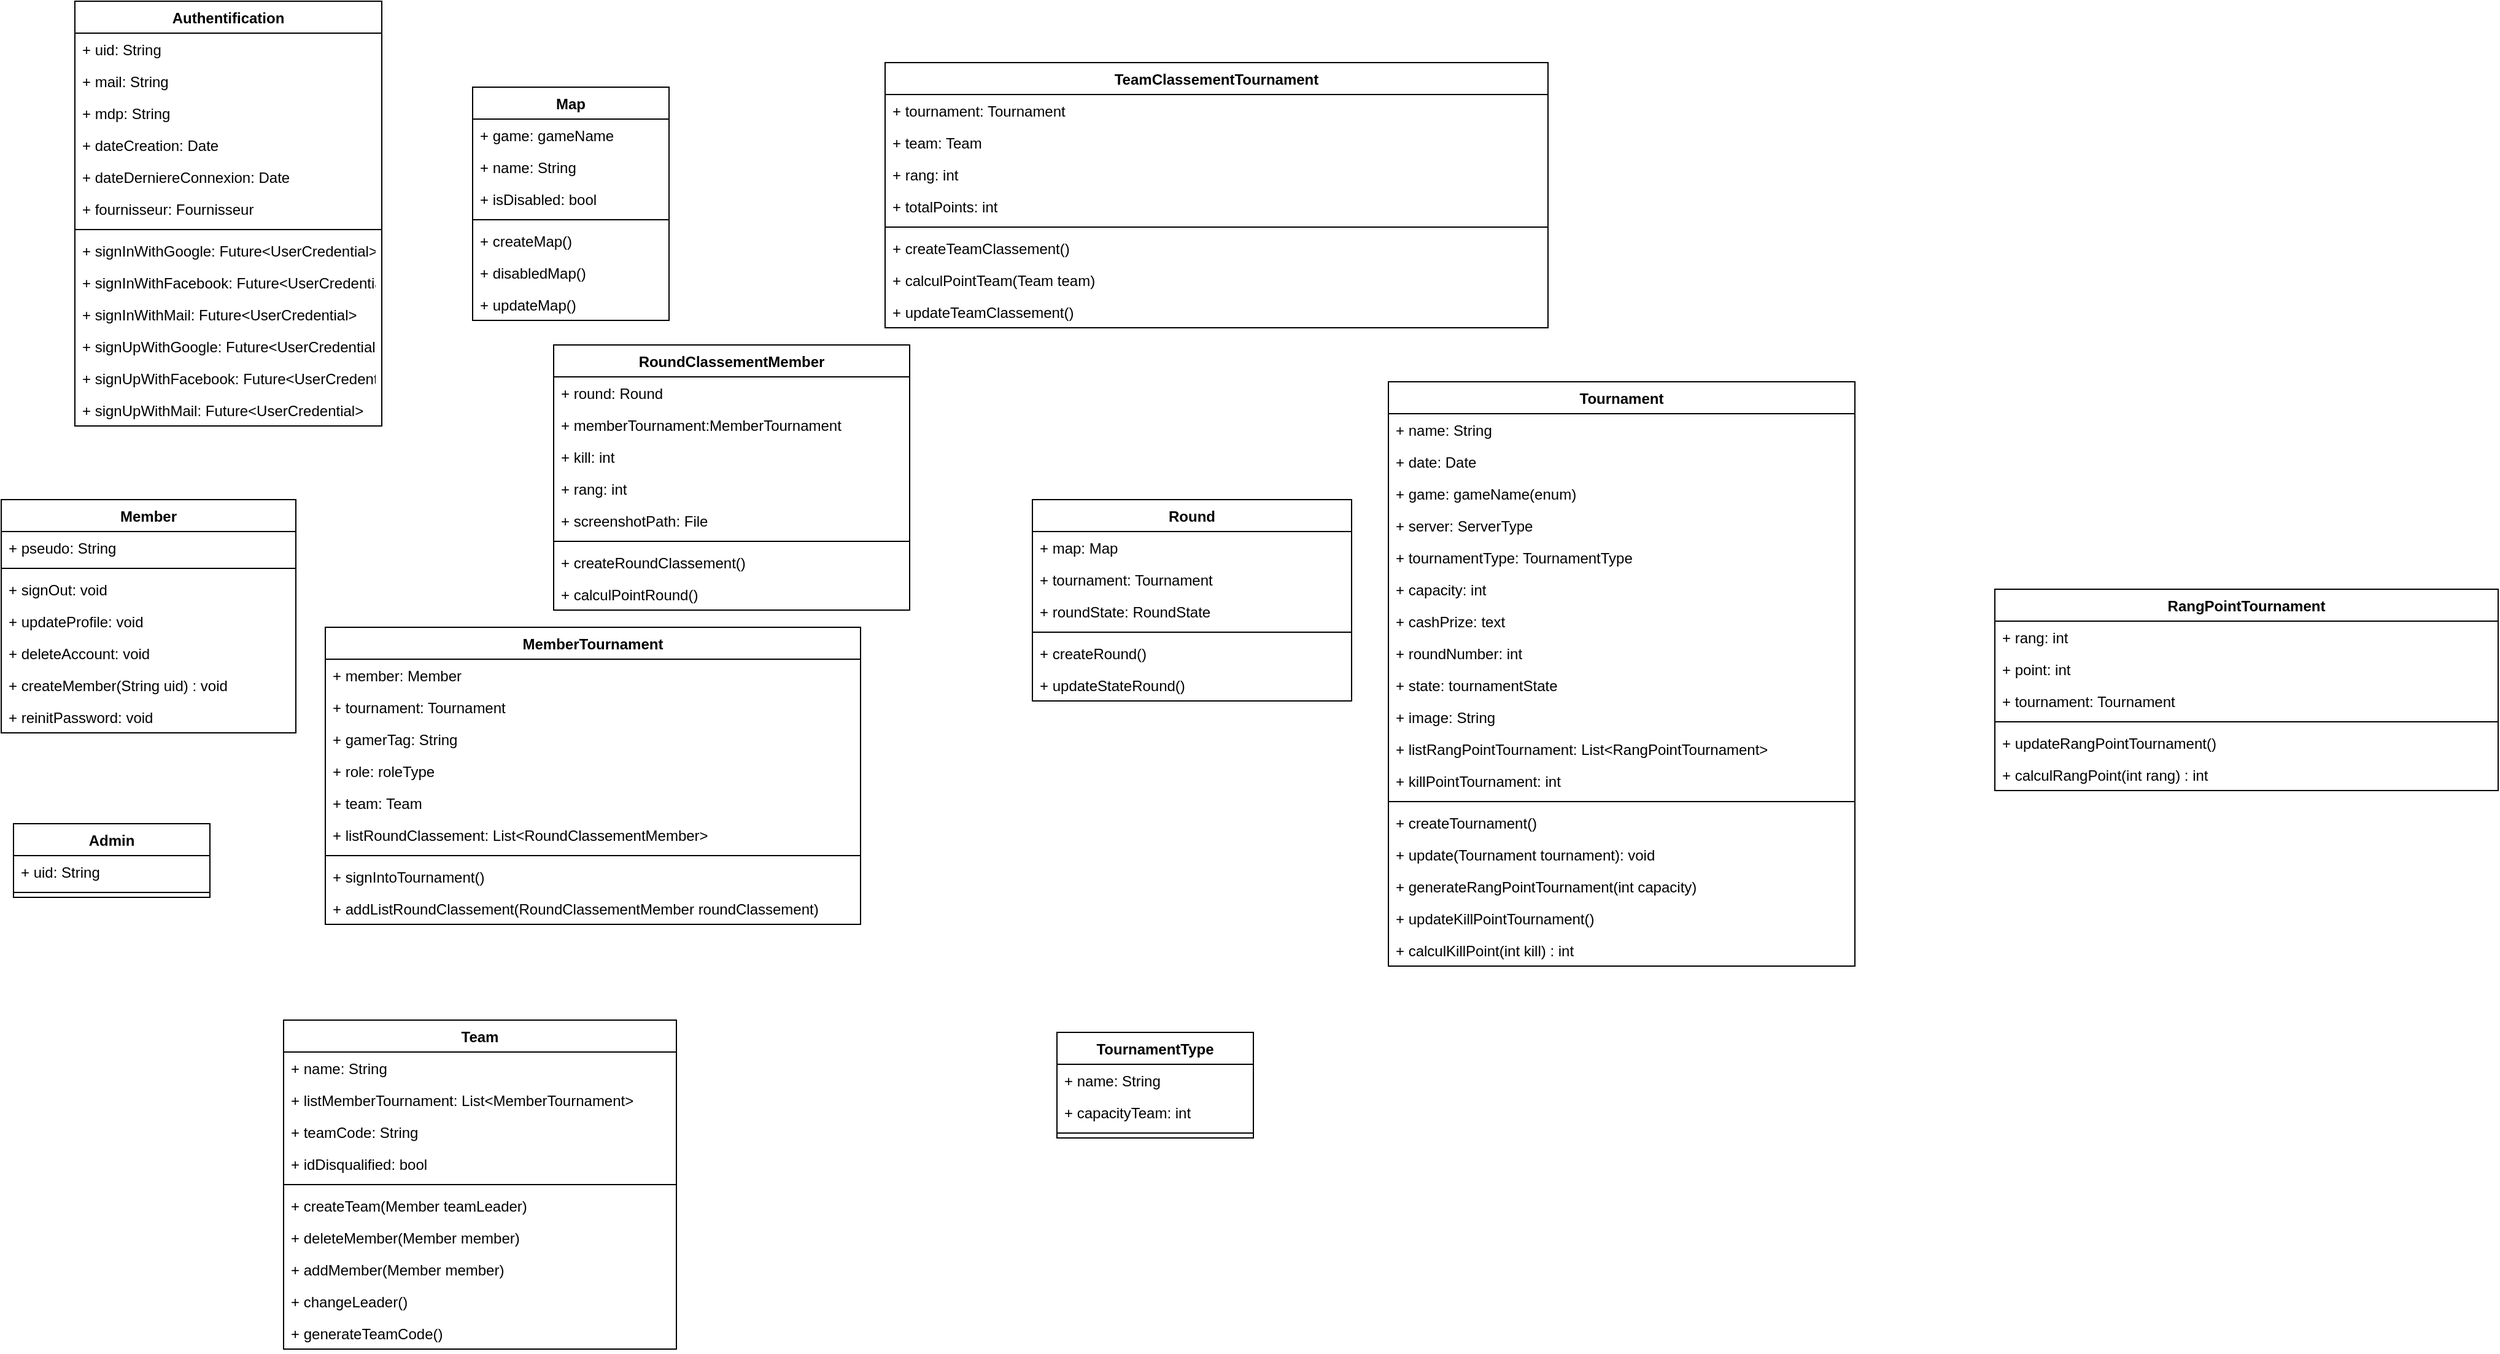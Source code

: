 <mxfile version="15.9.4" type="github">
  <diagram id="1tWPF88Opn-fbcpIkvMR" name="Page-1">
    <mxGraphModel dx="1381" dy="1933" grid="1" gridSize="10" guides="1" tooltips="1" connect="1" arrows="1" fold="1" page="1" pageScale="1" pageWidth="827" pageHeight="1169" math="0" shadow="0">
      <root>
        <mxCell id="0" />
        <mxCell id="1" parent="0" />
        <mxCell id="F7KjwhcBr52z3wiSlFCa-5" value="Member" style="swimlane;fontStyle=1;align=center;verticalAlign=top;childLayout=stackLayout;horizontal=1;startSize=26;horizontalStack=0;resizeParent=1;resizeParentMax=0;resizeLast=0;collapsible=1;marginBottom=0;" parent="1" vertex="1">
          <mxGeometry x="30" y="396" width="240" height="190" as="geometry" />
        </mxCell>
        <mxCell id="F7KjwhcBr52z3wiSlFCa-10" value="+ pseudo: String&#xa;" style="text;strokeColor=none;fillColor=none;align=left;verticalAlign=top;spacingLeft=4;spacingRight=4;overflow=hidden;rotatable=0;points=[[0,0.5],[1,0.5]];portConstraint=eastwest;" parent="F7KjwhcBr52z3wiSlFCa-5" vertex="1">
          <mxGeometry y="26" width="240" height="26" as="geometry" />
        </mxCell>
        <mxCell id="F7KjwhcBr52z3wiSlFCa-7" value="" style="line;strokeWidth=1;fillColor=none;align=left;verticalAlign=middle;spacingTop=-1;spacingLeft=3;spacingRight=3;rotatable=0;labelPosition=right;points=[];portConstraint=eastwest;" parent="F7KjwhcBr52z3wiSlFCa-5" vertex="1">
          <mxGeometry y="52" width="240" height="8" as="geometry" />
        </mxCell>
        <mxCell id="F7KjwhcBr52z3wiSlFCa-8" value="+ signOut: void" style="text;strokeColor=none;fillColor=none;align=left;verticalAlign=top;spacingLeft=4;spacingRight=4;overflow=hidden;rotatable=0;points=[[0,0.5],[1,0.5]];portConstraint=eastwest;" parent="F7KjwhcBr52z3wiSlFCa-5" vertex="1">
          <mxGeometry y="60" width="240" height="26" as="geometry" />
        </mxCell>
        <mxCell id="F7KjwhcBr52z3wiSlFCa-114" value="+ updateProfile: void" style="text;strokeColor=none;fillColor=none;align=left;verticalAlign=top;spacingLeft=4;spacingRight=4;overflow=hidden;rotatable=0;points=[[0,0.5],[1,0.5]];portConstraint=eastwest;" parent="F7KjwhcBr52z3wiSlFCa-5" vertex="1">
          <mxGeometry y="86" width="240" height="26" as="geometry" />
        </mxCell>
        <mxCell id="F7KjwhcBr52z3wiSlFCa-115" value="+ deleteAccount: void" style="text;strokeColor=none;fillColor=none;align=left;verticalAlign=top;spacingLeft=4;spacingRight=4;overflow=hidden;rotatable=0;points=[[0,0.5],[1,0.5]];portConstraint=eastwest;" parent="F7KjwhcBr52z3wiSlFCa-5" vertex="1">
          <mxGeometry y="112" width="240" height="26" as="geometry" />
        </mxCell>
        <mxCell id="F7KjwhcBr52z3wiSlFCa-120" value="+ createMember(String uid) : void" style="text;strokeColor=none;fillColor=none;align=left;verticalAlign=top;spacingLeft=4;spacingRight=4;overflow=hidden;rotatable=0;points=[[0,0.5],[1,0.5]];portConstraint=eastwest;" parent="F7KjwhcBr52z3wiSlFCa-5" vertex="1">
          <mxGeometry y="138" width="240" height="26" as="geometry" />
        </mxCell>
        <mxCell id="F7KjwhcBr52z3wiSlFCa-122" value="+ reinitPassword: void" style="text;strokeColor=none;fillColor=none;align=left;verticalAlign=top;spacingLeft=4;spacingRight=4;overflow=hidden;rotatable=0;points=[[0,0.5],[1,0.5]];portConstraint=eastwest;" parent="F7KjwhcBr52z3wiSlFCa-5" vertex="1">
          <mxGeometry y="164" width="240" height="26" as="geometry" />
        </mxCell>
        <mxCell id="F7KjwhcBr52z3wiSlFCa-12" value="Authentification" style="swimlane;fontStyle=1;align=center;verticalAlign=top;childLayout=stackLayout;horizontal=1;startSize=26;horizontalStack=0;resizeParent=1;resizeParentMax=0;resizeLast=0;collapsible=1;marginBottom=0;" parent="1" vertex="1">
          <mxGeometry x="90" y="-10" width="250" height="346" as="geometry" />
        </mxCell>
        <mxCell id="F7KjwhcBr52z3wiSlFCa-13" value="+ uid: String" style="text;strokeColor=none;fillColor=none;align=left;verticalAlign=top;spacingLeft=4;spacingRight=4;overflow=hidden;rotatable=0;points=[[0,0.5],[1,0.5]];portConstraint=eastwest;" parent="F7KjwhcBr52z3wiSlFCa-12" vertex="1">
          <mxGeometry y="26" width="250" height="26" as="geometry" />
        </mxCell>
        <mxCell id="F7KjwhcBr52z3wiSlFCa-16" value="+ mail: String" style="text;strokeColor=none;fillColor=none;align=left;verticalAlign=top;spacingLeft=4;spacingRight=4;overflow=hidden;rotatable=0;points=[[0,0.5],[1,0.5]];portConstraint=eastwest;" parent="F7KjwhcBr52z3wiSlFCa-12" vertex="1">
          <mxGeometry y="52" width="250" height="26" as="geometry" />
        </mxCell>
        <mxCell id="F7KjwhcBr52z3wiSlFCa-17" value="+ mdp: String" style="text;strokeColor=none;fillColor=none;align=left;verticalAlign=top;spacingLeft=4;spacingRight=4;overflow=hidden;rotatable=0;points=[[0,0.5],[1,0.5]];portConstraint=eastwest;" parent="F7KjwhcBr52z3wiSlFCa-12" vertex="1">
          <mxGeometry y="78" width="250" height="26" as="geometry" />
        </mxCell>
        <mxCell id="F7KjwhcBr52z3wiSlFCa-18" value="+ dateCreation: Date" style="text;strokeColor=none;fillColor=none;align=left;verticalAlign=top;spacingLeft=4;spacingRight=4;overflow=hidden;rotatable=0;points=[[0,0.5],[1,0.5]];portConstraint=eastwest;" parent="F7KjwhcBr52z3wiSlFCa-12" vertex="1">
          <mxGeometry y="104" width="250" height="26" as="geometry" />
        </mxCell>
        <mxCell id="F7KjwhcBr52z3wiSlFCa-19" value="+ dateDerniereConnexion: Date" style="text;strokeColor=none;fillColor=none;align=left;verticalAlign=top;spacingLeft=4;spacingRight=4;overflow=hidden;rotatable=0;points=[[0,0.5],[1,0.5]];portConstraint=eastwest;" parent="F7KjwhcBr52z3wiSlFCa-12" vertex="1">
          <mxGeometry y="130" width="250" height="26" as="geometry" />
        </mxCell>
        <mxCell id="F7KjwhcBr52z3wiSlFCa-20" value="+ fournisseur: Fournisseur" style="text;strokeColor=none;fillColor=none;align=left;verticalAlign=top;spacingLeft=4;spacingRight=4;overflow=hidden;rotatable=0;points=[[0,0.5],[1,0.5]];portConstraint=eastwest;" parent="F7KjwhcBr52z3wiSlFCa-12" vertex="1">
          <mxGeometry y="156" width="250" height="26" as="geometry" />
        </mxCell>
        <mxCell id="F7KjwhcBr52z3wiSlFCa-14" value="" style="line;strokeWidth=1;fillColor=none;align=left;verticalAlign=middle;spacingTop=-1;spacingLeft=3;spacingRight=3;rotatable=0;labelPosition=right;points=[];portConstraint=eastwest;" parent="F7KjwhcBr52z3wiSlFCa-12" vertex="1">
          <mxGeometry y="182" width="250" height="8" as="geometry" />
        </mxCell>
        <mxCell id="F7KjwhcBr52z3wiSlFCa-15" value="+ signInWithGoogle: Future&lt;UserCredential&gt;" style="text;strokeColor=none;fillColor=none;align=left;verticalAlign=top;spacingLeft=4;spacingRight=4;overflow=hidden;rotatable=0;points=[[0,0.5],[1,0.5]];portConstraint=eastwest;" parent="F7KjwhcBr52z3wiSlFCa-12" vertex="1">
          <mxGeometry y="190" width="250" height="26" as="geometry" />
        </mxCell>
        <mxCell id="F7KjwhcBr52z3wiSlFCa-21" value="+ signInWithFacebook: Future&lt;UserCredential&gt;" style="text;strokeColor=none;fillColor=none;align=left;verticalAlign=top;spacingLeft=4;spacingRight=4;overflow=hidden;rotatable=0;points=[[0,0.5],[1,0.5]];portConstraint=eastwest;" parent="F7KjwhcBr52z3wiSlFCa-12" vertex="1">
          <mxGeometry y="216" width="250" height="26" as="geometry" />
        </mxCell>
        <mxCell id="F7KjwhcBr52z3wiSlFCa-22" value="+ signInWithMail: Future&lt;UserCredential&gt;" style="text;strokeColor=none;fillColor=none;align=left;verticalAlign=top;spacingLeft=4;spacingRight=4;overflow=hidden;rotatable=0;points=[[0,0.5],[1,0.5]];portConstraint=eastwest;" parent="F7KjwhcBr52z3wiSlFCa-12" vertex="1">
          <mxGeometry y="242" width="250" height="26" as="geometry" />
        </mxCell>
        <mxCell id="F7KjwhcBr52z3wiSlFCa-116" value="+ signUpWithGoogle: Future&lt;UserCredential&gt;" style="text;strokeColor=none;fillColor=none;align=left;verticalAlign=top;spacingLeft=4;spacingRight=4;overflow=hidden;rotatable=0;points=[[0,0.5],[1,0.5]];portConstraint=eastwest;" parent="F7KjwhcBr52z3wiSlFCa-12" vertex="1">
          <mxGeometry y="268" width="250" height="26" as="geometry" />
        </mxCell>
        <mxCell id="F7KjwhcBr52z3wiSlFCa-117" value="+ signUpWithFacebook: Future&lt;UserCredential&gt;" style="text;strokeColor=none;fillColor=none;align=left;verticalAlign=top;spacingLeft=4;spacingRight=4;overflow=hidden;rotatable=0;points=[[0,0.5],[1,0.5]];portConstraint=eastwest;" parent="F7KjwhcBr52z3wiSlFCa-12" vertex="1">
          <mxGeometry y="294" width="250" height="26" as="geometry" />
        </mxCell>
        <mxCell id="F7KjwhcBr52z3wiSlFCa-118" value="+ signUpWithMail: Future&lt;UserCredential&gt;" style="text;strokeColor=none;fillColor=none;align=left;verticalAlign=top;spacingLeft=4;spacingRight=4;overflow=hidden;rotatable=0;points=[[0,0.5],[1,0.5]];portConstraint=eastwest;" parent="F7KjwhcBr52z3wiSlFCa-12" vertex="1">
          <mxGeometry y="320" width="250" height="26" as="geometry" />
        </mxCell>
        <mxCell id="F7KjwhcBr52z3wiSlFCa-27" value="Tournament" style="swimlane;fontStyle=1;align=center;verticalAlign=top;childLayout=stackLayout;horizontal=1;startSize=26;horizontalStack=0;resizeParent=1;resizeParentMax=0;resizeLast=0;collapsible=1;marginBottom=0;" parent="1" vertex="1">
          <mxGeometry x="1160" y="300" width="380" height="476" as="geometry" />
        </mxCell>
        <mxCell id="F7KjwhcBr52z3wiSlFCa-28" value="+ name: String" style="text;strokeColor=none;fillColor=none;align=left;verticalAlign=top;spacingLeft=4;spacingRight=4;overflow=hidden;rotatable=0;points=[[0,0.5],[1,0.5]];portConstraint=eastwest;" parent="F7KjwhcBr52z3wiSlFCa-27" vertex="1">
          <mxGeometry y="26" width="380" height="26" as="geometry" />
        </mxCell>
        <mxCell id="F7KjwhcBr52z3wiSlFCa-31" value="+ date: Date" style="text;strokeColor=none;fillColor=none;align=left;verticalAlign=top;spacingLeft=4;spacingRight=4;overflow=hidden;rotatable=0;points=[[0,0.5],[1,0.5]];portConstraint=eastwest;" parent="F7KjwhcBr52z3wiSlFCa-27" vertex="1">
          <mxGeometry y="52" width="380" height="26" as="geometry" />
        </mxCell>
        <mxCell id="F7KjwhcBr52z3wiSlFCa-32" value="+ game: gameName(enum)" style="text;strokeColor=none;fillColor=none;align=left;verticalAlign=top;spacingLeft=4;spacingRight=4;overflow=hidden;rotatable=0;points=[[0,0.5],[1,0.5]];portConstraint=eastwest;" parent="F7KjwhcBr52z3wiSlFCa-27" vertex="1">
          <mxGeometry y="78" width="380" height="26" as="geometry" />
        </mxCell>
        <mxCell id="F7KjwhcBr52z3wiSlFCa-33" value="+ server: ServerType" style="text;strokeColor=none;fillColor=none;align=left;verticalAlign=top;spacingLeft=4;spacingRight=4;overflow=hidden;rotatable=0;points=[[0,0.5],[1,0.5]];portConstraint=eastwest;" parent="F7KjwhcBr52z3wiSlFCa-27" vertex="1">
          <mxGeometry y="104" width="380" height="26" as="geometry" />
        </mxCell>
        <mxCell id="F7KjwhcBr52z3wiSlFCa-35" value="+ tournamentType: TournamentType" style="text;strokeColor=none;fillColor=none;align=left;verticalAlign=top;spacingLeft=4;spacingRight=4;overflow=hidden;rotatable=0;points=[[0,0.5],[1,0.5]];portConstraint=eastwest;" parent="F7KjwhcBr52z3wiSlFCa-27" vertex="1">
          <mxGeometry y="130" width="380" height="26" as="geometry" />
        </mxCell>
        <mxCell id="F7KjwhcBr52z3wiSlFCa-36" value="+ capacity: int" style="text;strokeColor=none;fillColor=none;align=left;verticalAlign=top;spacingLeft=4;spacingRight=4;overflow=hidden;rotatable=0;points=[[0,0.5],[1,0.5]];portConstraint=eastwest;" parent="F7KjwhcBr52z3wiSlFCa-27" vertex="1">
          <mxGeometry y="156" width="380" height="26" as="geometry" />
        </mxCell>
        <mxCell id="F7KjwhcBr52z3wiSlFCa-37" value="+ cashPrize: text" style="text;strokeColor=none;fillColor=none;align=left;verticalAlign=top;spacingLeft=4;spacingRight=4;overflow=hidden;rotatable=0;points=[[0,0.5],[1,0.5]];portConstraint=eastwest;" parent="F7KjwhcBr52z3wiSlFCa-27" vertex="1">
          <mxGeometry y="182" width="380" height="26" as="geometry" />
        </mxCell>
        <mxCell id="F7KjwhcBr52z3wiSlFCa-46" value="+ roundNumber: int" style="text;strokeColor=none;fillColor=none;align=left;verticalAlign=top;spacingLeft=4;spacingRight=4;overflow=hidden;rotatable=0;points=[[0,0.5],[1,0.5]];portConstraint=eastwest;" parent="F7KjwhcBr52z3wiSlFCa-27" vertex="1">
          <mxGeometry y="208" width="380" height="26" as="geometry" />
        </mxCell>
        <mxCell id="F7KjwhcBr52z3wiSlFCa-59" value="+ state: tournamentState" style="text;strokeColor=none;fillColor=none;align=left;verticalAlign=top;spacingLeft=4;spacingRight=4;overflow=hidden;rotatable=0;points=[[0,0.5],[1,0.5]];portConstraint=eastwest;" parent="F7KjwhcBr52z3wiSlFCa-27" vertex="1">
          <mxGeometry y="234" width="380" height="26" as="geometry" />
        </mxCell>
        <mxCell id="F7KjwhcBr52z3wiSlFCa-113" value="+ image: String" style="text;strokeColor=none;fillColor=none;align=left;verticalAlign=top;spacingLeft=4;spacingRight=4;overflow=hidden;rotatable=0;points=[[0,0.5],[1,0.5]];portConstraint=eastwest;" parent="F7KjwhcBr52z3wiSlFCa-27" vertex="1">
          <mxGeometry y="260" width="380" height="26" as="geometry" />
        </mxCell>
        <mxCell id="F7KjwhcBr52z3wiSlFCa-144" value="+ listRangPointTournament: List&lt;RangPointTournament&gt;" style="text;strokeColor=none;fillColor=none;align=left;verticalAlign=top;spacingLeft=4;spacingRight=4;overflow=hidden;rotatable=0;points=[[0,0.5],[1,0.5]];portConstraint=eastwest;" parent="F7KjwhcBr52z3wiSlFCa-27" vertex="1">
          <mxGeometry y="286" width="380" height="26" as="geometry" />
        </mxCell>
        <mxCell id="F7KjwhcBr52z3wiSlFCa-145" value="+ killPointTournament: int" style="text;strokeColor=none;fillColor=none;align=left;verticalAlign=top;spacingLeft=4;spacingRight=4;overflow=hidden;rotatable=0;points=[[0,0.5],[1,0.5]];portConstraint=eastwest;" parent="F7KjwhcBr52z3wiSlFCa-27" vertex="1">
          <mxGeometry y="312" width="380" height="26" as="geometry" />
        </mxCell>
        <mxCell id="F7KjwhcBr52z3wiSlFCa-29" value="" style="line;strokeWidth=1;fillColor=none;align=left;verticalAlign=middle;spacingTop=-1;spacingLeft=3;spacingRight=3;rotatable=0;labelPosition=right;points=[];portConstraint=eastwest;" parent="F7KjwhcBr52z3wiSlFCa-27" vertex="1">
          <mxGeometry y="338" width="380" height="8" as="geometry" />
        </mxCell>
        <mxCell id="F7KjwhcBr52z3wiSlFCa-30" value="+ createTournament()" style="text;strokeColor=none;fillColor=none;align=left;verticalAlign=top;spacingLeft=4;spacingRight=4;overflow=hidden;rotatable=0;points=[[0,0.5],[1,0.5]];portConstraint=eastwest;" parent="F7KjwhcBr52z3wiSlFCa-27" vertex="1">
          <mxGeometry y="346" width="380" height="26" as="geometry" />
        </mxCell>
        <mxCell id="F7KjwhcBr52z3wiSlFCa-123" value="+ update(Tournament tournament): void" style="text;strokeColor=none;fillColor=none;align=left;verticalAlign=top;spacingLeft=4;spacingRight=4;overflow=hidden;rotatable=0;points=[[0,0.5],[1,0.5]];portConstraint=eastwest;" parent="F7KjwhcBr52z3wiSlFCa-27" vertex="1">
          <mxGeometry y="372" width="380" height="26" as="geometry" />
        </mxCell>
        <mxCell id="F7KjwhcBr52z3wiSlFCa-146" value="+ generateRangPointTournament(int capacity)" style="text;strokeColor=none;fillColor=none;align=left;verticalAlign=top;spacingLeft=4;spacingRight=4;overflow=hidden;rotatable=0;points=[[0,0.5],[1,0.5]];portConstraint=eastwest;" parent="F7KjwhcBr52z3wiSlFCa-27" vertex="1">
          <mxGeometry y="398" width="380" height="26" as="geometry" />
        </mxCell>
        <mxCell id="V_R3mjAKPVSZTwQyjSDz-2" value="+ updateKillPointTournament()" style="text;strokeColor=none;fillColor=none;align=left;verticalAlign=top;spacingLeft=4;spacingRight=4;overflow=hidden;rotatable=0;points=[[0,0.5],[1,0.5]];portConstraint=eastwest;" vertex="1" parent="F7KjwhcBr52z3wiSlFCa-27">
          <mxGeometry y="424" width="380" height="26" as="geometry" />
        </mxCell>
        <mxCell id="V_R3mjAKPVSZTwQyjSDz-1" value="+ calculKillPoint(int kill) : int" style="text;strokeColor=none;fillColor=none;align=left;verticalAlign=top;spacingLeft=4;spacingRight=4;overflow=hidden;rotatable=0;points=[[0,0.5],[1,0.5]];portConstraint=eastwest;" vertex="1" parent="F7KjwhcBr52z3wiSlFCa-27">
          <mxGeometry y="450" width="380" height="26" as="geometry" />
        </mxCell>
        <mxCell id="F7KjwhcBr52z3wiSlFCa-38" value="Admin" style="swimlane;fontStyle=1;align=center;verticalAlign=top;childLayout=stackLayout;horizontal=1;startSize=26;horizontalStack=0;resizeParent=1;resizeParentMax=0;resizeLast=0;collapsible=1;marginBottom=0;" parent="1" vertex="1">
          <mxGeometry x="40" y="660" width="160" height="60" as="geometry" />
        </mxCell>
        <mxCell id="F7KjwhcBr52z3wiSlFCa-39" value="+ uid: String" style="text;strokeColor=none;fillColor=none;align=left;verticalAlign=top;spacingLeft=4;spacingRight=4;overflow=hidden;rotatable=0;points=[[0,0.5],[1,0.5]];portConstraint=eastwest;" parent="F7KjwhcBr52z3wiSlFCa-38" vertex="1">
          <mxGeometry y="26" width="160" height="26" as="geometry" />
        </mxCell>
        <mxCell id="F7KjwhcBr52z3wiSlFCa-40" value="" style="line;strokeWidth=1;fillColor=none;align=left;verticalAlign=middle;spacingTop=-1;spacingLeft=3;spacingRight=3;rotatable=0;labelPosition=right;points=[];portConstraint=eastwest;" parent="F7KjwhcBr52z3wiSlFCa-38" vertex="1">
          <mxGeometry y="52" width="160" height="8" as="geometry" />
        </mxCell>
        <mxCell id="F7KjwhcBr52z3wiSlFCa-42" value="Round" style="swimlane;fontStyle=1;align=center;verticalAlign=top;childLayout=stackLayout;horizontal=1;startSize=26;horizontalStack=0;resizeParent=1;resizeParentMax=0;resizeLast=0;collapsible=1;marginBottom=0;" parent="1" vertex="1">
          <mxGeometry x="870" y="396" width="260" height="164" as="geometry" />
        </mxCell>
        <mxCell id="F7KjwhcBr52z3wiSlFCa-43" value="+ map: Map" style="text;strokeColor=none;fillColor=none;align=left;verticalAlign=top;spacingLeft=4;spacingRight=4;overflow=hidden;rotatable=0;points=[[0,0.5],[1,0.5]];portConstraint=eastwest;" parent="F7KjwhcBr52z3wiSlFCa-42" vertex="1">
          <mxGeometry y="26" width="260" height="26" as="geometry" />
        </mxCell>
        <mxCell id="F7KjwhcBr52z3wiSlFCa-47" value="+ tournament: Tournament" style="text;strokeColor=none;fillColor=none;align=left;verticalAlign=top;spacingLeft=4;spacingRight=4;overflow=hidden;rotatable=0;points=[[0,0.5],[1,0.5]];portConstraint=eastwest;" parent="F7KjwhcBr52z3wiSlFCa-42" vertex="1">
          <mxGeometry y="52" width="260" height="26" as="geometry" />
        </mxCell>
        <mxCell id="F7KjwhcBr52z3wiSlFCa-131" value="+ roundState: RoundState" style="text;strokeColor=none;fillColor=none;align=left;verticalAlign=top;spacingLeft=4;spacingRight=4;overflow=hidden;rotatable=0;points=[[0,0.5],[1,0.5]];portConstraint=eastwest;" parent="F7KjwhcBr52z3wiSlFCa-42" vertex="1">
          <mxGeometry y="78" width="260" height="26" as="geometry" />
        </mxCell>
        <mxCell id="F7KjwhcBr52z3wiSlFCa-44" value="" style="line;strokeWidth=1;fillColor=none;align=left;verticalAlign=middle;spacingTop=-1;spacingLeft=3;spacingRight=3;rotatable=0;labelPosition=right;points=[];portConstraint=eastwest;" parent="F7KjwhcBr52z3wiSlFCa-42" vertex="1">
          <mxGeometry y="104" width="260" height="8" as="geometry" />
        </mxCell>
        <mxCell id="F7KjwhcBr52z3wiSlFCa-45" value="+ createRound()" style="text;strokeColor=none;fillColor=none;align=left;verticalAlign=top;spacingLeft=4;spacingRight=4;overflow=hidden;rotatable=0;points=[[0,0.5],[1,0.5]];portConstraint=eastwest;" parent="F7KjwhcBr52z3wiSlFCa-42" vertex="1">
          <mxGeometry y="112" width="260" height="26" as="geometry" />
        </mxCell>
        <mxCell id="F7KjwhcBr52z3wiSlFCa-132" value="+ updateStateRound()" style="text;strokeColor=none;fillColor=none;align=left;verticalAlign=top;spacingLeft=4;spacingRight=4;overflow=hidden;rotatable=0;points=[[0,0.5],[1,0.5]];portConstraint=eastwest;" parent="F7KjwhcBr52z3wiSlFCa-42" vertex="1">
          <mxGeometry y="138" width="260" height="26" as="geometry" />
        </mxCell>
        <mxCell id="F7KjwhcBr52z3wiSlFCa-48" value="Map" style="swimlane;fontStyle=1;align=center;verticalAlign=top;childLayout=stackLayout;horizontal=1;startSize=26;horizontalStack=0;resizeParent=1;resizeParentMax=0;resizeLast=0;collapsible=1;marginBottom=0;" parent="1" vertex="1">
          <mxGeometry x="414" y="60" width="160" height="190" as="geometry" />
        </mxCell>
        <mxCell id="F7KjwhcBr52z3wiSlFCa-49" value="+ game: gameName" style="text;strokeColor=none;fillColor=none;align=left;verticalAlign=top;spacingLeft=4;spacingRight=4;overflow=hidden;rotatable=0;points=[[0,0.5],[1,0.5]];portConstraint=eastwest;" parent="F7KjwhcBr52z3wiSlFCa-48" vertex="1">
          <mxGeometry y="26" width="160" height="26" as="geometry" />
        </mxCell>
        <mxCell id="F7KjwhcBr52z3wiSlFCa-52" value="+ name: String" style="text;strokeColor=none;fillColor=none;align=left;verticalAlign=top;spacingLeft=4;spacingRight=4;overflow=hidden;rotatable=0;points=[[0,0.5],[1,0.5]];portConstraint=eastwest;" parent="F7KjwhcBr52z3wiSlFCa-48" vertex="1">
          <mxGeometry y="52" width="160" height="26" as="geometry" />
        </mxCell>
        <mxCell id="F7KjwhcBr52z3wiSlFCa-53" value="+ isDisabled: bool" style="text;strokeColor=none;fillColor=none;align=left;verticalAlign=top;spacingLeft=4;spacingRight=4;overflow=hidden;rotatable=0;points=[[0,0.5],[1,0.5]];portConstraint=eastwest;" parent="F7KjwhcBr52z3wiSlFCa-48" vertex="1">
          <mxGeometry y="78" width="160" height="26" as="geometry" />
        </mxCell>
        <mxCell id="F7KjwhcBr52z3wiSlFCa-50" value="" style="line;strokeWidth=1;fillColor=none;align=left;verticalAlign=middle;spacingTop=-1;spacingLeft=3;spacingRight=3;rotatable=0;labelPosition=right;points=[];portConstraint=eastwest;" parent="F7KjwhcBr52z3wiSlFCa-48" vertex="1">
          <mxGeometry y="104" width="160" height="8" as="geometry" />
        </mxCell>
        <mxCell id="F7KjwhcBr52z3wiSlFCa-51" value="+ createMap()" style="text;strokeColor=none;fillColor=none;align=left;verticalAlign=top;spacingLeft=4;spacingRight=4;overflow=hidden;rotatable=0;points=[[0,0.5],[1,0.5]];portConstraint=eastwest;" parent="F7KjwhcBr52z3wiSlFCa-48" vertex="1">
          <mxGeometry y="112" width="160" height="26" as="geometry" />
        </mxCell>
        <mxCell id="F7KjwhcBr52z3wiSlFCa-127" value="+ disabledMap()" style="text;strokeColor=none;fillColor=none;align=left;verticalAlign=top;spacingLeft=4;spacingRight=4;overflow=hidden;rotatable=0;points=[[0,0.5],[1,0.5]];portConstraint=eastwest;" parent="F7KjwhcBr52z3wiSlFCa-48" vertex="1">
          <mxGeometry y="138" width="160" height="26" as="geometry" />
        </mxCell>
        <mxCell id="F7KjwhcBr52z3wiSlFCa-128" value="+ updateMap()" style="text;strokeColor=none;fillColor=none;align=left;verticalAlign=top;spacingLeft=4;spacingRight=4;overflow=hidden;rotatable=0;points=[[0,0.5],[1,0.5]];portConstraint=eastwest;" parent="F7KjwhcBr52z3wiSlFCa-48" vertex="1">
          <mxGeometry y="164" width="160" height="26" as="geometry" />
        </mxCell>
        <mxCell id="F7KjwhcBr52z3wiSlFCa-55" value="Team" style="swimlane;fontStyle=1;align=center;verticalAlign=top;childLayout=stackLayout;horizontal=1;startSize=26;horizontalStack=0;resizeParent=1;resizeParentMax=0;resizeLast=0;collapsible=1;marginBottom=0;" parent="1" vertex="1">
          <mxGeometry x="260" y="820" width="320" height="268" as="geometry" />
        </mxCell>
        <mxCell id="F7KjwhcBr52z3wiSlFCa-56" value="+ name: String" style="text;strokeColor=none;fillColor=none;align=left;verticalAlign=top;spacingLeft=4;spacingRight=4;overflow=hidden;rotatable=0;points=[[0,0.5],[1,0.5]];portConstraint=eastwest;" parent="F7KjwhcBr52z3wiSlFCa-55" vertex="1">
          <mxGeometry y="26" width="320" height="26" as="geometry" />
        </mxCell>
        <mxCell id="F7KjwhcBr52z3wiSlFCa-60" value="+ listMemberTournament: List&lt;MemberTournament&gt;" style="text;strokeColor=none;fillColor=none;align=left;verticalAlign=top;spacingLeft=4;spacingRight=4;overflow=hidden;rotatable=0;points=[[0,0.5],[1,0.5]];portConstraint=eastwest;" parent="F7KjwhcBr52z3wiSlFCa-55" vertex="1">
          <mxGeometry y="52" width="320" height="26" as="geometry" />
        </mxCell>
        <mxCell id="F7KjwhcBr52z3wiSlFCa-74" value="+ teamCode: String" style="text;strokeColor=none;fillColor=none;align=left;verticalAlign=top;spacingLeft=4;spacingRight=4;overflow=hidden;rotatable=0;points=[[0,0.5],[1,0.5]];portConstraint=eastwest;" parent="F7KjwhcBr52z3wiSlFCa-55" vertex="1">
          <mxGeometry y="78" width="320" height="26" as="geometry" />
        </mxCell>
        <mxCell id="F7KjwhcBr52z3wiSlFCa-111" value="+ idDisqualified: bool" style="text;strokeColor=none;fillColor=none;align=left;verticalAlign=top;spacingLeft=4;spacingRight=4;overflow=hidden;rotatable=0;points=[[0,0.5],[1,0.5]];portConstraint=eastwest;" parent="F7KjwhcBr52z3wiSlFCa-55" vertex="1">
          <mxGeometry y="104" width="320" height="26" as="geometry" />
        </mxCell>
        <mxCell id="F7KjwhcBr52z3wiSlFCa-57" value="" style="line;strokeWidth=1;fillColor=none;align=left;verticalAlign=middle;spacingTop=-1;spacingLeft=3;spacingRight=3;rotatable=0;labelPosition=right;points=[];portConstraint=eastwest;" parent="F7KjwhcBr52z3wiSlFCa-55" vertex="1">
          <mxGeometry y="130" width="320" height="8" as="geometry" />
        </mxCell>
        <mxCell id="F7KjwhcBr52z3wiSlFCa-58" value="+ createTeam(Member teamLeader)" style="text;strokeColor=none;fillColor=none;align=left;verticalAlign=top;spacingLeft=4;spacingRight=4;overflow=hidden;rotatable=0;points=[[0,0.5],[1,0.5]];portConstraint=eastwest;" parent="F7KjwhcBr52z3wiSlFCa-55" vertex="1">
          <mxGeometry y="138" width="320" height="26" as="geometry" />
        </mxCell>
        <mxCell id="F7KjwhcBr52z3wiSlFCa-126" value="+ deleteMember(Member member)" style="text;strokeColor=none;fillColor=none;align=left;verticalAlign=top;spacingLeft=4;spacingRight=4;overflow=hidden;rotatable=0;points=[[0,0.5],[1,0.5]];portConstraint=eastwest;" parent="F7KjwhcBr52z3wiSlFCa-55" vertex="1">
          <mxGeometry y="164" width="320" height="26" as="geometry" />
        </mxCell>
        <mxCell id="F7KjwhcBr52z3wiSlFCa-129" value="+ addMember(Member member)" style="text;strokeColor=none;fillColor=none;align=left;verticalAlign=top;spacingLeft=4;spacingRight=4;overflow=hidden;rotatable=0;points=[[0,0.5],[1,0.5]];portConstraint=eastwest;" parent="F7KjwhcBr52z3wiSlFCa-55" vertex="1">
          <mxGeometry y="190" width="320" height="26" as="geometry" />
        </mxCell>
        <mxCell id="F7KjwhcBr52z3wiSlFCa-130" value="+ changeLeader()" style="text;strokeColor=none;fillColor=none;align=left;verticalAlign=top;spacingLeft=4;spacingRight=4;overflow=hidden;rotatable=0;points=[[0,0.5],[1,0.5]];portConstraint=eastwest;" parent="F7KjwhcBr52z3wiSlFCa-55" vertex="1">
          <mxGeometry y="216" width="320" height="26" as="geometry" />
        </mxCell>
        <mxCell id="F7KjwhcBr52z3wiSlFCa-147" value="+ generateTeamCode()" style="text;strokeColor=none;fillColor=none;align=left;verticalAlign=top;spacingLeft=4;spacingRight=4;overflow=hidden;rotatable=0;points=[[0,0.5],[1,0.5]];portConstraint=eastwest;" parent="F7KjwhcBr52z3wiSlFCa-55" vertex="1">
          <mxGeometry y="242" width="320" height="26" as="geometry" />
        </mxCell>
        <mxCell id="F7KjwhcBr52z3wiSlFCa-61" value="MemberTournament" style="swimlane;fontStyle=1;align=center;verticalAlign=top;childLayout=stackLayout;horizontal=1;startSize=26;horizontalStack=0;resizeParent=1;resizeParentMax=0;resizeLast=0;collapsible=1;marginBottom=0;" parent="1" vertex="1">
          <mxGeometry x="294" y="500" width="436" height="242" as="geometry" />
        </mxCell>
        <mxCell id="F7KjwhcBr52z3wiSlFCa-62" value="+ member: Member" style="text;strokeColor=none;fillColor=none;align=left;verticalAlign=top;spacingLeft=4;spacingRight=4;overflow=hidden;rotatable=0;points=[[0,0.5],[1,0.5]];portConstraint=eastwest;" parent="F7KjwhcBr52z3wiSlFCa-61" vertex="1">
          <mxGeometry y="26" width="436" height="26" as="geometry" />
        </mxCell>
        <mxCell id="F7KjwhcBr52z3wiSlFCa-65" value="+ tournament: Tournament" style="text;strokeColor=none;fillColor=none;align=left;verticalAlign=top;spacingLeft=4;spacingRight=4;overflow=hidden;rotatable=0;points=[[0,0.5],[1,0.5]];portConstraint=eastwest;" parent="F7KjwhcBr52z3wiSlFCa-61" vertex="1">
          <mxGeometry y="52" width="436" height="26" as="geometry" />
        </mxCell>
        <mxCell id="F7KjwhcBr52z3wiSlFCa-67" value="+ gamerTag: String" style="text;strokeColor=none;fillColor=none;align=left;verticalAlign=top;spacingLeft=4;spacingRight=4;overflow=hidden;rotatable=0;points=[[0,0.5],[1,0.5]];portConstraint=eastwest;" parent="F7KjwhcBr52z3wiSlFCa-61" vertex="1">
          <mxGeometry y="78" width="436" height="26" as="geometry" />
        </mxCell>
        <mxCell id="F7KjwhcBr52z3wiSlFCa-68" value="+ role: roleType" style="text;strokeColor=none;fillColor=none;align=left;verticalAlign=top;spacingLeft=4;spacingRight=4;overflow=hidden;rotatable=0;points=[[0,0.5],[1,0.5]];portConstraint=eastwest;" parent="F7KjwhcBr52z3wiSlFCa-61" vertex="1">
          <mxGeometry y="104" width="436" height="26" as="geometry" />
        </mxCell>
        <mxCell id="F7KjwhcBr52z3wiSlFCa-139" value="+ team: Team" style="text;strokeColor=none;fillColor=none;align=left;verticalAlign=top;spacingLeft=4;spacingRight=4;overflow=hidden;rotatable=0;points=[[0,0.5],[1,0.5]];portConstraint=eastwest;" parent="F7KjwhcBr52z3wiSlFCa-61" vertex="1">
          <mxGeometry y="130" width="436" height="26" as="geometry" />
        </mxCell>
        <mxCell id="F7KjwhcBr52z3wiSlFCa-138" value="+ listRoundClassement: List&lt;RoundClassementMember&gt;" style="text;strokeColor=none;fillColor=none;align=left;verticalAlign=top;spacingLeft=4;spacingRight=4;overflow=hidden;rotatable=0;points=[[0,0.5],[1,0.5]];portConstraint=eastwest;" parent="F7KjwhcBr52z3wiSlFCa-61" vertex="1">
          <mxGeometry y="156" width="436" height="26" as="geometry" />
        </mxCell>
        <mxCell id="F7KjwhcBr52z3wiSlFCa-63" value="" style="line;strokeWidth=1;fillColor=none;align=left;verticalAlign=middle;spacingTop=-1;spacingLeft=3;spacingRight=3;rotatable=0;labelPosition=right;points=[];portConstraint=eastwest;" parent="F7KjwhcBr52z3wiSlFCa-61" vertex="1">
          <mxGeometry y="182" width="436" height="8" as="geometry" />
        </mxCell>
        <mxCell id="F7KjwhcBr52z3wiSlFCa-64" value="+ signIntoTournament()" style="text;strokeColor=none;fillColor=none;align=left;verticalAlign=top;spacingLeft=4;spacingRight=4;overflow=hidden;rotatable=0;points=[[0,0.5],[1,0.5]];portConstraint=eastwest;" parent="F7KjwhcBr52z3wiSlFCa-61" vertex="1">
          <mxGeometry y="190" width="436" height="26" as="geometry" />
        </mxCell>
        <mxCell id="F7KjwhcBr52z3wiSlFCa-140" value="+ addListRoundClassement(RoundClassementMember roundClassement)" style="text;strokeColor=none;fillColor=none;align=left;verticalAlign=top;spacingLeft=4;spacingRight=4;overflow=hidden;rotatable=0;points=[[0,0.5],[1,0.5]];portConstraint=eastwest;" parent="F7KjwhcBr52z3wiSlFCa-61" vertex="1">
          <mxGeometry y="216" width="436" height="26" as="geometry" />
        </mxCell>
        <mxCell id="F7KjwhcBr52z3wiSlFCa-69" value="TournamentType" style="swimlane;fontStyle=1;align=center;verticalAlign=top;childLayout=stackLayout;horizontal=1;startSize=26;horizontalStack=0;resizeParent=1;resizeParentMax=0;resizeLast=0;collapsible=1;marginBottom=0;" parent="1" vertex="1">
          <mxGeometry x="890" y="830" width="160" height="86" as="geometry" />
        </mxCell>
        <mxCell id="F7KjwhcBr52z3wiSlFCa-70" value="+ name: String" style="text;strokeColor=none;fillColor=none;align=left;verticalAlign=top;spacingLeft=4;spacingRight=4;overflow=hidden;rotatable=0;points=[[0,0.5],[1,0.5]];portConstraint=eastwest;" parent="F7KjwhcBr52z3wiSlFCa-69" vertex="1">
          <mxGeometry y="26" width="160" height="26" as="geometry" />
        </mxCell>
        <mxCell id="F7KjwhcBr52z3wiSlFCa-73" value="+ capacityTeam: int" style="text;strokeColor=none;fillColor=none;align=left;verticalAlign=top;spacingLeft=4;spacingRight=4;overflow=hidden;rotatable=0;points=[[0,0.5],[1,0.5]];portConstraint=eastwest;" parent="F7KjwhcBr52z3wiSlFCa-69" vertex="1">
          <mxGeometry y="52" width="160" height="26" as="geometry" />
        </mxCell>
        <mxCell id="F7KjwhcBr52z3wiSlFCa-71" value="" style="line;strokeWidth=1;fillColor=none;align=left;verticalAlign=middle;spacingTop=-1;spacingLeft=3;spacingRight=3;rotatable=0;labelPosition=right;points=[];portConstraint=eastwest;" parent="F7KjwhcBr52z3wiSlFCa-69" vertex="1">
          <mxGeometry y="78" width="160" height="8" as="geometry" />
        </mxCell>
        <mxCell id="F7KjwhcBr52z3wiSlFCa-75" value="RoundClassementMember" style="swimlane;fontStyle=1;align=center;verticalAlign=top;childLayout=stackLayout;horizontal=1;startSize=26;horizontalStack=0;resizeParent=1;resizeParentMax=0;resizeLast=0;collapsible=1;marginBottom=0;" parent="1" vertex="1">
          <mxGeometry x="480" y="270" width="290" height="216" as="geometry" />
        </mxCell>
        <mxCell id="F7KjwhcBr52z3wiSlFCa-76" value="+ round: Round" style="text;strokeColor=none;fillColor=none;align=left;verticalAlign=top;spacingLeft=4;spacingRight=4;overflow=hidden;rotatable=0;points=[[0,0.5],[1,0.5]];portConstraint=eastwest;" parent="F7KjwhcBr52z3wiSlFCa-75" vertex="1">
          <mxGeometry y="26" width="290" height="26" as="geometry" />
        </mxCell>
        <mxCell id="F7KjwhcBr52z3wiSlFCa-79" value="+ memberTournament:MemberTournament" style="text;strokeColor=none;fillColor=none;align=left;verticalAlign=top;spacingLeft=4;spacingRight=4;overflow=hidden;rotatable=0;points=[[0,0.5],[1,0.5]];portConstraint=eastwest;" parent="F7KjwhcBr52z3wiSlFCa-75" vertex="1">
          <mxGeometry y="52" width="290" height="26" as="geometry" />
        </mxCell>
        <mxCell id="F7KjwhcBr52z3wiSlFCa-80" value="+ kill: int" style="text;strokeColor=none;fillColor=none;align=left;verticalAlign=top;spacingLeft=4;spacingRight=4;overflow=hidden;rotatable=0;points=[[0,0.5],[1,0.5]];portConstraint=eastwest;" parent="F7KjwhcBr52z3wiSlFCa-75" vertex="1">
          <mxGeometry y="78" width="290" height="26" as="geometry" />
        </mxCell>
        <mxCell id="F7KjwhcBr52z3wiSlFCa-81" value="+ rang: int" style="text;strokeColor=none;fillColor=none;align=left;verticalAlign=top;spacingLeft=4;spacingRight=4;overflow=hidden;rotatable=0;points=[[0,0.5],[1,0.5]];portConstraint=eastwest;" parent="F7KjwhcBr52z3wiSlFCa-75" vertex="1">
          <mxGeometry y="104" width="290" height="26" as="geometry" />
        </mxCell>
        <mxCell id="F7KjwhcBr52z3wiSlFCa-112" value="+ screenshotPath: File" style="text;strokeColor=none;fillColor=none;align=left;verticalAlign=top;spacingLeft=4;spacingRight=4;overflow=hidden;rotatable=0;points=[[0,0.5],[1,0.5]];portConstraint=eastwest;" parent="F7KjwhcBr52z3wiSlFCa-75" vertex="1">
          <mxGeometry y="130" width="290" height="26" as="geometry" />
        </mxCell>
        <mxCell id="F7KjwhcBr52z3wiSlFCa-77" value="" style="line;strokeWidth=1;fillColor=none;align=left;verticalAlign=middle;spacingTop=-1;spacingLeft=3;spacingRight=3;rotatable=0;labelPosition=right;points=[];portConstraint=eastwest;" parent="F7KjwhcBr52z3wiSlFCa-75" vertex="1">
          <mxGeometry y="156" width="290" height="8" as="geometry" />
        </mxCell>
        <mxCell id="F7KjwhcBr52z3wiSlFCa-78" value="+ createRoundClassement()" style="text;strokeColor=none;fillColor=none;align=left;verticalAlign=top;spacingLeft=4;spacingRight=4;overflow=hidden;rotatable=0;points=[[0,0.5],[1,0.5]];portConstraint=eastwest;" parent="F7KjwhcBr52z3wiSlFCa-75" vertex="1">
          <mxGeometry y="164" width="290" height="26" as="geometry" />
        </mxCell>
        <mxCell id="F7KjwhcBr52z3wiSlFCa-141" value="+ calculPointRound()" style="text;strokeColor=none;fillColor=none;align=left;verticalAlign=top;spacingLeft=4;spacingRight=4;overflow=hidden;rotatable=0;points=[[0,0.5],[1,0.5]];portConstraint=eastwest;" parent="F7KjwhcBr52z3wiSlFCa-75" vertex="1">
          <mxGeometry y="190" width="290" height="26" as="geometry" />
        </mxCell>
        <mxCell id="F7KjwhcBr52z3wiSlFCa-85" value="TeamClassementTournament" style="swimlane;fontStyle=1;align=center;verticalAlign=top;childLayout=stackLayout;horizontal=1;startSize=26;horizontalStack=0;resizeParent=1;resizeParentMax=0;resizeLast=0;collapsible=1;marginBottom=0;" parent="1" vertex="1">
          <mxGeometry x="750" y="40" width="540" height="216" as="geometry" />
        </mxCell>
        <mxCell id="F7KjwhcBr52z3wiSlFCa-86" value="+ tournament: Tournament" style="text;strokeColor=none;fillColor=none;align=left;verticalAlign=top;spacingLeft=4;spacingRight=4;overflow=hidden;rotatable=0;points=[[0,0.5],[1,0.5]];portConstraint=eastwest;" parent="F7KjwhcBr52z3wiSlFCa-85" vertex="1">
          <mxGeometry y="26" width="540" height="26" as="geometry" />
        </mxCell>
        <mxCell id="F7KjwhcBr52z3wiSlFCa-87" value="+ team: Team" style="text;strokeColor=none;fillColor=none;align=left;verticalAlign=top;spacingLeft=4;spacingRight=4;overflow=hidden;rotatable=0;points=[[0,0.5],[1,0.5]];portConstraint=eastwest;" parent="F7KjwhcBr52z3wiSlFCa-85" vertex="1">
          <mxGeometry y="52" width="540" height="26" as="geometry" />
        </mxCell>
        <mxCell id="F7KjwhcBr52z3wiSlFCa-135" value="+ rang: int" style="text;strokeColor=none;fillColor=none;align=left;verticalAlign=top;spacingLeft=4;spacingRight=4;overflow=hidden;rotatable=0;points=[[0,0.5],[1,0.5]];portConstraint=eastwest;" parent="F7KjwhcBr52z3wiSlFCa-85" vertex="1">
          <mxGeometry y="78" width="540" height="26" as="geometry" />
        </mxCell>
        <mxCell id="F7KjwhcBr52z3wiSlFCa-88" value="+ totalPoints: int" style="text;strokeColor=none;fillColor=none;align=left;verticalAlign=top;spacingLeft=4;spacingRight=4;overflow=hidden;rotatable=0;points=[[0,0.5],[1,0.5]];portConstraint=eastwest;" parent="F7KjwhcBr52z3wiSlFCa-85" vertex="1">
          <mxGeometry y="104" width="540" height="26" as="geometry" />
        </mxCell>
        <mxCell id="F7KjwhcBr52z3wiSlFCa-90" value="" style="line;strokeWidth=1;fillColor=none;align=left;verticalAlign=middle;spacingTop=-1;spacingLeft=3;spacingRight=3;rotatable=0;labelPosition=right;points=[];portConstraint=eastwest;" parent="F7KjwhcBr52z3wiSlFCa-85" vertex="1">
          <mxGeometry y="130" width="540" height="8" as="geometry" />
        </mxCell>
        <mxCell id="F7KjwhcBr52z3wiSlFCa-91" value="+ createTeamClassement()" style="text;strokeColor=none;fillColor=none;align=left;verticalAlign=top;spacingLeft=4;spacingRight=4;overflow=hidden;rotatable=0;points=[[0,0.5],[1,0.5]];portConstraint=eastwest;" parent="F7KjwhcBr52z3wiSlFCa-85" vertex="1">
          <mxGeometry y="138" width="540" height="26" as="geometry" />
        </mxCell>
        <mxCell id="F7KjwhcBr52z3wiSlFCa-134" value="+ calculPointTeam(Team team)" style="text;strokeColor=none;fillColor=none;align=left;verticalAlign=top;spacingLeft=4;spacingRight=4;overflow=hidden;rotatable=0;points=[[0,0.5],[1,0.5]];portConstraint=eastwest;" parent="F7KjwhcBr52z3wiSlFCa-85" vertex="1">
          <mxGeometry y="164" width="540" height="26" as="geometry" />
        </mxCell>
        <mxCell id="F7KjwhcBr52z3wiSlFCa-136" value="+ updateTeamClassement()" style="text;strokeColor=none;fillColor=none;align=left;verticalAlign=top;spacingLeft=4;spacingRight=4;overflow=hidden;rotatable=0;points=[[0,0.5],[1,0.5]];portConstraint=eastwest;" parent="F7KjwhcBr52z3wiSlFCa-85" vertex="1">
          <mxGeometry y="190" width="540" height="26" as="geometry" />
        </mxCell>
        <mxCell id="F7KjwhcBr52z3wiSlFCa-99" value="RangPointTournament" style="swimlane;fontStyle=1;align=center;verticalAlign=top;childLayout=stackLayout;horizontal=1;startSize=26;horizontalStack=0;resizeParent=1;resizeParentMax=0;resizeLast=0;collapsible=1;marginBottom=0;" parent="1" vertex="1">
          <mxGeometry x="1654" y="469" width="410" height="164" as="geometry" />
        </mxCell>
        <mxCell id="F7KjwhcBr52z3wiSlFCa-103" value="+ rang: int" style="text;strokeColor=none;fillColor=none;align=left;verticalAlign=top;spacingLeft=4;spacingRight=4;overflow=hidden;rotatable=0;points=[[0,0.5],[1,0.5]];portConstraint=eastwest;" parent="F7KjwhcBr52z3wiSlFCa-99" vertex="1">
          <mxGeometry y="26" width="410" height="26" as="geometry" />
        </mxCell>
        <mxCell id="F7KjwhcBr52z3wiSlFCa-100" value="+ point: int" style="text;strokeColor=none;fillColor=none;align=left;verticalAlign=top;spacingLeft=4;spacingRight=4;overflow=hidden;rotatable=0;points=[[0,0.5],[1,0.5]];portConstraint=eastwest;" parent="F7KjwhcBr52z3wiSlFCa-99" vertex="1">
          <mxGeometry y="52" width="410" height="26" as="geometry" />
        </mxCell>
        <mxCell id="V_R3mjAKPVSZTwQyjSDz-3" value="+ tournament: Tournament" style="text;strokeColor=none;fillColor=none;align=left;verticalAlign=top;spacingLeft=4;spacingRight=4;overflow=hidden;rotatable=0;points=[[0,0.5],[1,0.5]];portConstraint=eastwest;" vertex="1" parent="F7KjwhcBr52z3wiSlFCa-99">
          <mxGeometry y="78" width="410" height="26" as="geometry" />
        </mxCell>
        <mxCell id="F7KjwhcBr52z3wiSlFCa-101" value="" style="line;strokeWidth=1;fillColor=none;align=left;verticalAlign=middle;spacingTop=-1;spacingLeft=3;spacingRight=3;rotatable=0;labelPosition=right;points=[];portConstraint=eastwest;" parent="F7KjwhcBr52z3wiSlFCa-99" vertex="1">
          <mxGeometry y="104" width="410" height="8" as="geometry" />
        </mxCell>
        <mxCell id="F7KjwhcBr52z3wiSlFCa-102" value="+ updateRangPointTournament()" style="text;strokeColor=none;fillColor=none;align=left;verticalAlign=top;spacingLeft=4;spacingRight=4;overflow=hidden;rotatable=0;points=[[0,0.5],[1,0.5]];portConstraint=eastwest;" parent="F7KjwhcBr52z3wiSlFCa-99" vertex="1">
          <mxGeometry y="112" width="410" height="26" as="geometry" />
        </mxCell>
        <mxCell id="F7KjwhcBr52z3wiSlFCa-142" value="+ calculRangPoint(int rang) : int" style="text;strokeColor=none;fillColor=none;align=left;verticalAlign=top;spacingLeft=4;spacingRight=4;overflow=hidden;rotatable=0;points=[[0,0.5],[1,0.5]];portConstraint=eastwest;" parent="F7KjwhcBr52z3wiSlFCa-99" vertex="1">
          <mxGeometry y="138" width="410" height="26" as="geometry" />
        </mxCell>
      </root>
    </mxGraphModel>
  </diagram>
</mxfile>
